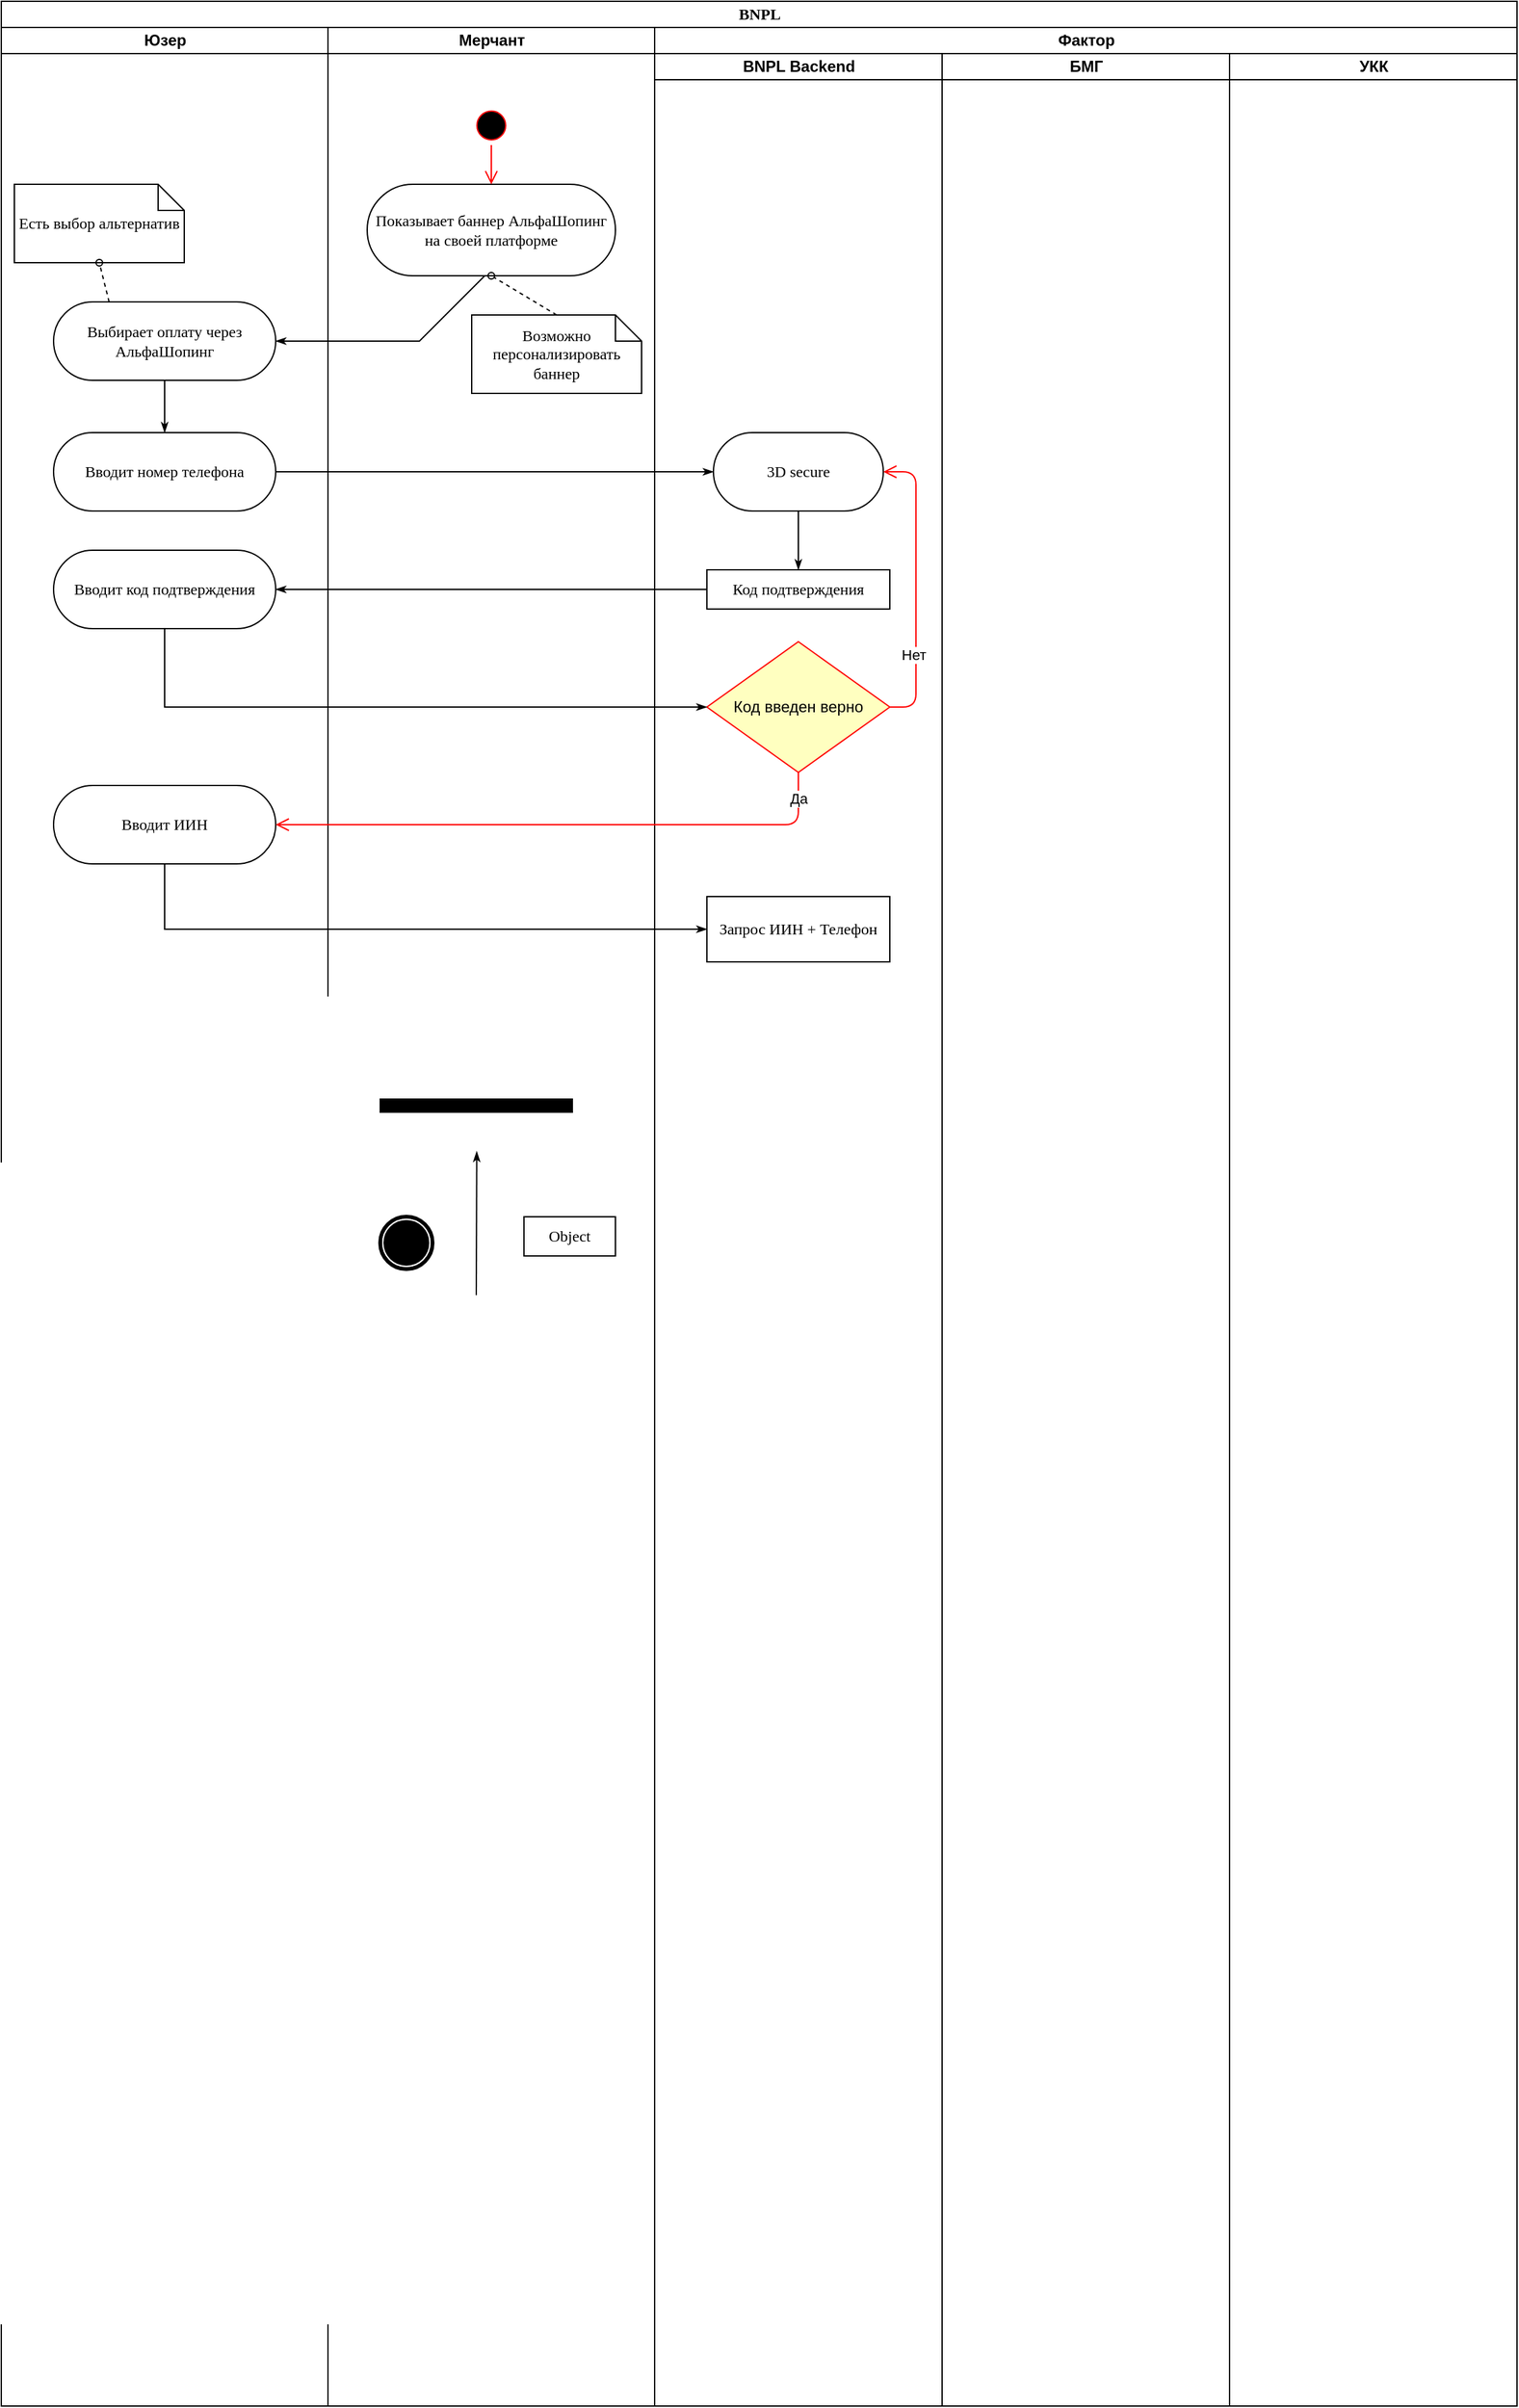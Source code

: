 <mxfile version="14.9.7" type="github">
  <diagram name="Page-1" id="0783ab3e-0a74-02c8-0abd-f7b4e66b4bec">
    <mxGraphModel dx="1504" dy="644" grid="1" gridSize="10" guides="1" tooltips="1" connect="1" arrows="1" fold="1" page="1" pageScale="1" pageWidth="850" pageHeight="1100" background="none" math="0" shadow="0">
      <root>
        <mxCell id="0" />
        <mxCell id="1" parent="0" />
        <mxCell id="1c1d494c118603dd-1" value="BNPL" style="swimlane;html=1;childLayout=stackLayout;startSize=20;rounded=0;shadow=0;comic=0;labelBackgroundColor=none;strokeWidth=1;fontFamily=Verdana;fontSize=12;align=center;" parent="1" vertex="1">
          <mxGeometry x="40" y="20" width="1160" height="1840" as="geometry" />
        </mxCell>
        <mxCell id="1c1d494c118603dd-2" value="Юзер" style="swimlane;html=1;startSize=20;" parent="1c1d494c118603dd-1" vertex="1">
          <mxGeometry y="20" width="250" height="1820" as="geometry" />
        </mxCell>
        <mxCell id="1c1d494c118603dd-6" value="Выбирает оплату через АльфаШопинг" style="rounded=1;whiteSpace=wrap;html=1;shadow=0;comic=0;labelBackgroundColor=none;strokeWidth=1;fontFamily=Verdana;fontSize=12;align=center;arcSize=50;" parent="1c1d494c118603dd-2" vertex="1">
          <mxGeometry x="40" y="210" width="170" height="60" as="geometry" />
        </mxCell>
        <mxCell id="Rx35QmX60fOlnL7CrSn4-102" value="Есть выбор альтернатив" style="shape=note;whiteSpace=wrap;html=1;rounded=0;shadow=0;comic=0;labelBackgroundColor=none;strokeWidth=1;fontFamily=Verdana;fontSize=12;align=center;size=20;" vertex="1" parent="1c1d494c118603dd-2">
          <mxGeometry x="10" y="120" width="130" height="60" as="geometry" />
        </mxCell>
        <mxCell id="Rx35QmX60fOlnL7CrSn4-103" style="edgeStyle=none;rounded=0;html=1;labelBackgroundColor=none;startArrow=none;startFill=0;startSize=5;endArrow=oval;endFill=0;endSize=5;jettySize=auto;orthogonalLoop=1;strokeWidth=1;fontFamily=Verdana;fontSize=12;dashed=1;entryX=0.5;entryY=1;entryDx=0;entryDy=0;exitX=0.25;exitY=0;exitDx=0;exitDy=0;entryPerimeter=0;" edge="1" parent="1c1d494c118603dd-2" source="1c1d494c118603dd-6" target="Rx35QmX60fOlnL7CrSn4-102">
          <mxGeometry relative="1" as="geometry">
            <mxPoint x="170" y="190" as="sourcePoint" />
            <mxPoint x="120" y="160" as="targetPoint" />
          </mxGeometry>
        </mxCell>
        <mxCell id="Rx35QmX60fOlnL7CrSn4-107" value="Вводит номер телефона" style="rounded=1;whiteSpace=wrap;html=1;shadow=0;comic=0;labelBackgroundColor=none;strokeWidth=1;fontFamily=Verdana;fontSize=12;align=center;arcSize=50;" vertex="1" parent="1c1d494c118603dd-2">
          <mxGeometry x="40" y="310" width="170" height="60" as="geometry" />
        </mxCell>
        <mxCell id="1c1d494c118603dd-34" style="edgeStyle=none;rounded=0;html=1;labelBackgroundColor=none;startArrow=none;startFill=0;startSize=5;endArrow=classicThin;endFill=1;endSize=5;jettySize=auto;orthogonalLoop=1;strokeWidth=1;fontFamily=Verdana;fontSize=12;entryX=0.5;entryY=0;entryDx=0;entryDy=0;" parent="1c1d494c118603dd-2" source="1c1d494c118603dd-6" target="Rx35QmX60fOlnL7CrSn4-107" edge="1">
          <mxGeometry relative="1" as="geometry">
            <mxPoint x="125" y="320" as="targetPoint" />
          </mxGeometry>
        </mxCell>
        <mxCell id="Rx35QmX60fOlnL7CrSn4-122" value="Вводит ИИН" style="rounded=1;whiteSpace=wrap;html=1;shadow=0;comic=0;labelBackgroundColor=none;strokeWidth=1;fontFamily=Verdana;fontSize=12;align=center;arcSize=50;" vertex="1" parent="1c1d494c118603dd-2">
          <mxGeometry x="40" y="580" width="170" height="60" as="geometry" />
        </mxCell>
        <mxCell id="Rx35QmX60fOlnL7CrSn4-126" value="Вводит код подтверждения" style="rounded=1;whiteSpace=wrap;html=1;shadow=0;comic=0;labelBackgroundColor=none;strokeWidth=1;fontFamily=Verdana;fontSize=12;align=center;arcSize=50;" vertex="1" parent="1c1d494c118603dd-2">
          <mxGeometry x="40" y="400" width="170" height="60" as="geometry" />
        </mxCell>
        <mxCell id="1c1d494c118603dd-3" value="Мерчант" style="swimlane;html=1;startSize=20;" parent="1c1d494c118603dd-1" vertex="1">
          <mxGeometry x="250" y="20" width="250" height="1820" as="geometry" />
        </mxCell>
        <mxCell id="1c1d494c118603dd-39" style="edgeStyle=none;rounded=0;html=1;labelBackgroundColor=none;startArrow=none;startFill=0;startSize=5;endArrow=classicThin;endFill=1;endSize=5;jettySize=auto;orthogonalLoop=1;strokeWidth=1;fontFamily=Verdana;fontSize=12" parent="1c1d494c118603dd-3" edge="1">
          <mxGeometry relative="1" as="geometry">
            <mxPoint x="113.5" y="970" as="sourcePoint" />
            <mxPoint x="113.85" y="860" as="targetPoint" />
          </mxGeometry>
        </mxCell>
        <mxCell id="1c1d494c118603dd-12" value="" style="whiteSpace=wrap;html=1;rounded=0;shadow=0;comic=0;labelBackgroundColor=none;strokeWidth=1;fillColor=#000000;fontFamily=Verdana;fontSize=12;align=center;rotation=0;" parent="1c1d494c118603dd-3" vertex="1">
          <mxGeometry x="40" y="820" width="147" height="10" as="geometry" />
        </mxCell>
        <mxCell id="Rx35QmX60fOlnL7CrSn4-75" value="" style="shape=mxgraph.bpmn.shape;html=1;verticalLabelPosition=bottom;labelBackgroundColor=#ffffff;verticalAlign=top;perimeter=ellipsePerimeter;outline=end;symbol=terminate;rounded=0;shadow=0;comic=0;strokeWidth=1;fontFamily=Verdana;fontSize=12;align=center;" vertex="1" parent="1c1d494c118603dd-3">
          <mxGeometry x="40" y="910" width="40" height="40" as="geometry" />
        </mxCell>
        <mxCell id="Rx35QmX60fOlnL7CrSn4-98" value="Показывает баннер АльфаШопинг на своей платформе" style="rounded=1;whiteSpace=wrap;html=1;shadow=0;comic=0;labelBackgroundColor=none;strokeWidth=1;fontFamily=Verdana;fontSize=12;align=center;arcSize=50;" vertex="1" parent="1c1d494c118603dd-3">
          <mxGeometry x="30" y="120" width="190" height="70" as="geometry" />
        </mxCell>
        <mxCell id="Rx35QmX60fOlnL7CrSn4-99" value="Возможно персонализировать баннер" style="shape=note;whiteSpace=wrap;html=1;rounded=0;shadow=0;comic=0;labelBackgroundColor=none;strokeWidth=1;fontFamily=Verdana;fontSize=12;align=center;size=20;" vertex="1" parent="1c1d494c118603dd-3">
          <mxGeometry x="110" y="220" width="130" height="60" as="geometry" />
        </mxCell>
        <mxCell id="Rx35QmX60fOlnL7CrSn4-100" style="edgeStyle=none;rounded=0;html=1;labelBackgroundColor=none;startArrow=none;startFill=0;startSize=5;endArrow=oval;endFill=0;endSize=5;jettySize=auto;orthogonalLoop=1;strokeWidth=1;fontFamily=Verdana;fontSize=12;dashed=1;entryX=0.5;entryY=1;entryDx=0;entryDy=0;exitX=0.5;exitY=0;exitDx=0;exitDy=0;exitPerimeter=0;" edge="1" parent="1c1d494c118603dd-3" source="Rx35QmX60fOlnL7CrSn4-99" target="Rx35QmX60fOlnL7CrSn4-98">
          <mxGeometry relative="1" as="geometry">
            <mxPoint x="-147.361" y="278" as="sourcePoint" />
            <mxPoint x="-121.528" y="260" as="targetPoint" />
          </mxGeometry>
        </mxCell>
        <mxCell id="Rx35QmX60fOlnL7CrSn4-138" value="" style="ellipse;html=1;shape=startState;fillColor=#000000;strokeColor=#ff0000;" vertex="1" parent="1c1d494c118603dd-3">
          <mxGeometry x="110" y="60" width="30" height="30" as="geometry" />
        </mxCell>
        <mxCell id="Rx35QmX60fOlnL7CrSn4-139" value="" style="edgeStyle=orthogonalEdgeStyle;html=1;verticalAlign=bottom;endArrow=open;endSize=8;strokeColor=#ff0000;entryX=0.5;entryY=0;entryDx=0;entryDy=0;" edge="1" source="Rx35QmX60fOlnL7CrSn4-138" parent="1c1d494c118603dd-3" target="Rx35QmX60fOlnL7CrSn4-98">
          <mxGeometry relative="1" as="geometry">
            <mxPoint x="175" y="120" as="targetPoint" />
          </mxGeometry>
        </mxCell>
        <mxCell id="1c1d494c118603dd-4" value="Фактор" style="swimlane;html=1;startSize=20;" parent="1c1d494c118603dd-1" vertex="1">
          <mxGeometry x="500" y="20" width="660" height="1820" as="geometry" />
        </mxCell>
        <mxCell id="Rx35QmX60fOlnL7CrSn4-59" value="BNPL Backend" style="swimlane;html=1;startSize=20;" vertex="1" parent="1c1d494c118603dd-4">
          <mxGeometry y="20" width="220" height="1800" as="geometry" />
        </mxCell>
        <mxCell id="Rx35QmX60fOlnL7CrSn4-118" value="3D secure" style="rounded=1;whiteSpace=wrap;html=1;shadow=0;comic=0;labelBackgroundColor=none;strokeWidth=1;fontFamily=Verdana;fontSize=12;align=center;arcSize=50;" vertex="1" parent="Rx35QmX60fOlnL7CrSn4-59">
          <mxGeometry x="45" y="290" width="130" height="60" as="geometry" />
        </mxCell>
        <mxCell id="Rx35QmX60fOlnL7CrSn4-123" value="Код подтверждения" style="rounded=0;whiteSpace=wrap;html=1;shadow=0;comic=0;labelBackgroundColor=none;strokeWidth=1;fontFamily=Verdana;fontSize=12;align=center;arcSize=50;" vertex="1" parent="Rx35QmX60fOlnL7CrSn4-59">
          <mxGeometry x="40" y="395" width="140" height="30" as="geometry" />
        </mxCell>
        <mxCell id="Rx35QmX60fOlnL7CrSn4-124" style="edgeStyle=none;rounded=0;html=1;labelBackgroundColor=none;startArrow=none;startFill=0;startSize=5;endArrow=classicThin;endFill=1;endSize=5;jettySize=auto;orthogonalLoop=1;strokeWidth=1;fontFamily=Verdana;fontSize=12;entryX=0.5;entryY=0;entryDx=0;entryDy=0;exitX=0.5;exitY=1;exitDx=0;exitDy=0;" edge="1" parent="Rx35QmX60fOlnL7CrSn4-59" source="Rx35QmX60fOlnL7CrSn4-118" target="Rx35QmX60fOlnL7CrSn4-123">
          <mxGeometry relative="1" as="geometry">
            <mxPoint x="-365.0" y="260" as="sourcePoint" />
            <mxPoint x="-365.0" y="300" as="targetPoint" />
            <Array as="points" />
          </mxGeometry>
        </mxCell>
        <mxCell id="Rx35QmX60fOlnL7CrSn4-131" value="Запрос ИИН + Телефон" style="rounded=0;whiteSpace=wrap;html=1;shadow=0;comic=0;labelBackgroundColor=none;strokeWidth=1;fontFamily=Verdana;fontSize=12;align=center;arcSize=50;" vertex="1" parent="Rx35QmX60fOlnL7CrSn4-59">
          <mxGeometry x="40" y="645" width="140" height="50" as="geometry" />
        </mxCell>
        <mxCell id="Rx35QmX60fOlnL7CrSn4-141" value="Код введен верно" style="rhombus;whiteSpace=wrap;html=1;fillColor=#ffffc0;strokeColor=#ff0000;" vertex="1" parent="Rx35QmX60fOlnL7CrSn4-59">
          <mxGeometry x="40" y="450" width="140" height="100" as="geometry" />
        </mxCell>
        <mxCell id="Rx35QmX60fOlnL7CrSn4-142" value="" style="edgeStyle=orthogonalEdgeStyle;html=1;align=left;verticalAlign=bottom;endArrow=open;endSize=8;strokeColor=#ff0000;entryX=1;entryY=0.5;entryDx=0;entryDy=0;exitX=1;exitY=0.5;exitDx=0;exitDy=0;" edge="1" source="Rx35QmX60fOlnL7CrSn4-141" parent="Rx35QmX60fOlnL7CrSn4-59" target="Rx35QmX60fOlnL7CrSn4-118">
          <mxGeometry x="-0.556" y="30" relative="1" as="geometry">
            <mxPoint x="265" y="510" as="targetPoint" />
            <Array as="points">
              <mxPoint x="200" y="500" />
              <mxPoint x="200" y="320" />
            </Array>
            <mxPoint y="-1" as="offset" />
          </mxGeometry>
        </mxCell>
        <mxCell id="Rx35QmX60fOlnL7CrSn4-146" value="Нет" style="edgeLabel;html=1;align=center;verticalAlign=middle;resizable=0;points=[];" vertex="1" connectable="0" parent="Rx35QmX60fOlnL7CrSn4-142">
          <mxGeometry x="0.184" y="2" relative="1" as="geometry">
            <mxPoint y="73" as="offset" />
          </mxGeometry>
        </mxCell>
        <mxCell id="Rx35QmX60fOlnL7CrSn4-87" value="БМГ" style="swimlane;html=1;startSize=20;" vertex="1" parent="1c1d494c118603dd-4">
          <mxGeometry x="220" y="20" width="220" height="1800" as="geometry" />
        </mxCell>
        <mxCell id="Rx35QmX60fOlnL7CrSn4-119" style="edgeStyle=none;rounded=0;html=1;labelBackgroundColor=none;startArrow=none;startFill=0;startSize=5;endArrow=classicThin;endFill=1;endSize=5;jettySize=auto;orthogonalLoop=1;strokeWidth=1;fontFamily=Verdana;fontSize=12;entryX=0;entryY=0.5;entryDx=0;entryDy=0;exitX=1;exitY=0.5;exitDx=0;exitDy=0;" edge="1" parent="1c1d494c118603dd-1" source="Rx35QmX60fOlnL7CrSn4-107" target="Rx35QmX60fOlnL7CrSn4-118">
          <mxGeometry relative="1" as="geometry">
            <mxPoint x="135.0" y="300" as="sourcePoint" />
            <mxPoint x="135.0" y="340" as="targetPoint" />
          </mxGeometry>
        </mxCell>
        <mxCell id="Rx35QmX60fOlnL7CrSn4-125" style="edgeStyle=none;rounded=0;html=1;labelBackgroundColor=none;startArrow=none;startFill=0;startSize=5;endArrow=classicThin;endFill=1;endSize=5;jettySize=auto;orthogonalLoop=1;strokeWidth=1;fontFamily=Verdana;fontSize=12;exitX=0;exitY=0.5;exitDx=0;exitDy=0;entryX=1;entryY=0.5;entryDx=0;entryDy=0;" edge="1" parent="1c1d494c118603dd-1" source="Rx35QmX60fOlnL7CrSn4-123" target="Rx35QmX60fOlnL7CrSn4-126">
          <mxGeometry relative="1" as="geometry">
            <mxPoint x="620" y="400" as="sourcePoint" />
            <mxPoint x="200" y="435" as="targetPoint" />
            <Array as="points" />
          </mxGeometry>
        </mxCell>
        <mxCell id="Rx35QmX60fOlnL7CrSn4-130" style="edgeStyle=none;rounded=0;html=1;labelBackgroundColor=none;startArrow=none;startFill=0;startSize=5;endArrow=classicThin;endFill=1;endSize=5;jettySize=auto;orthogonalLoop=1;strokeWidth=1;fontFamily=Verdana;fontSize=12;exitX=0.5;exitY=1;exitDx=0;exitDy=0;entryX=0;entryY=0.5;entryDx=0;entryDy=0;" edge="1" parent="1c1d494c118603dd-1" source="Rx35QmX60fOlnL7CrSn4-122" target="Rx35QmX60fOlnL7CrSn4-131">
          <mxGeometry relative="1" as="geometry">
            <mxPoint x="220.0" y="370" as="sourcePoint" />
            <mxPoint x="530" y="560" as="targetPoint" />
            <Array as="points">
              <mxPoint x="125" y="710" />
            </Array>
          </mxGeometry>
        </mxCell>
        <mxCell id="Rx35QmX60fOlnL7CrSn4-129" style="edgeStyle=none;rounded=0;html=1;labelBackgroundColor=none;startArrow=none;startFill=0;startSize=5;endArrow=classicThin;endFill=1;endSize=5;jettySize=auto;orthogonalLoop=1;strokeWidth=1;fontFamily=Verdana;fontSize=12;exitX=0.5;exitY=1;exitDx=0;exitDy=0;entryX=0;entryY=0.5;entryDx=0;entryDy=0;" edge="1" parent="1c1d494c118603dd-1" source="Rx35QmX60fOlnL7CrSn4-126" target="Rx35QmX60fOlnL7CrSn4-141">
          <mxGeometry relative="1" as="geometry">
            <mxPoint x="135.0" y="300" as="sourcePoint" />
            <mxPoint x="460" y="540" as="targetPoint" />
            <Array as="points">
              <mxPoint x="125" y="540" />
            </Array>
          </mxGeometry>
        </mxCell>
        <mxCell id="Rx35QmX60fOlnL7CrSn4-143" value="" style="edgeStyle=orthogonalEdgeStyle;html=1;align=left;verticalAlign=top;endArrow=open;endSize=8;strokeColor=#ff0000;entryX=1;entryY=0.5;entryDx=0;entryDy=0;" edge="1" source="Rx35QmX60fOlnL7CrSn4-141" parent="1c1d494c118603dd-1" target="Rx35QmX60fOlnL7CrSn4-122">
          <mxGeometry x="0.274" y="45" relative="1" as="geometry">
            <mxPoint x="550" y="650" as="targetPoint" />
            <Array as="points">
              <mxPoint x="610" y="630" />
            </Array>
            <mxPoint as="offset" />
          </mxGeometry>
        </mxCell>
        <mxCell id="Rx35QmX60fOlnL7CrSn4-147" value="Да" style="edgeLabel;html=1;align=center;verticalAlign=middle;resizable=0;points=[];" vertex="1" connectable="0" parent="Rx35QmX60fOlnL7CrSn4-143">
          <mxGeometry x="-0.148" y="3" relative="1" as="geometry">
            <mxPoint x="147" y="-23" as="offset" />
          </mxGeometry>
        </mxCell>
        <mxCell id="Rx35QmX60fOlnL7CrSn4-92" value="УКК" style="swimlane;html=1;startSize=20;" vertex="1" parent="1">
          <mxGeometry x="980" y="60" width="220" height="1800" as="geometry" />
        </mxCell>
        <mxCell id="Rx35QmX60fOlnL7CrSn4-104" style="edgeStyle=none;rounded=0;html=1;labelBackgroundColor=none;startArrow=none;startFill=0;startSize=5;endArrow=classicThin;endFill=1;endSize=5;jettySize=auto;orthogonalLoop=1;strokeWidth=1;fontFamily=Verdana;fontSize=12;entryX=1;entryY=0.5;entryDx=0;entryDy=0;" edge="1" parent="1" target="1c1d494c118603dd-6">
          <mxGeometry relative="1" as="geometry">
            <mxPoint x="410" y="230" as="sourcePoint" />
            <mxPoint x="202.805" y="480" as="targetPoint" />
            <Array as="points">
              <mxPoint x="360" y="280" />
            </Array>
          </mxGeometry>
        </mxCell>
        <mxCell id="Rx35QmX60fOlnL7CrSn4-105" value="Object" style="rounded=0;whiteSpace=wrap;html=1;shadow=0;comic=0;labelBackgroundColor=none;strokeWidth=1;fontFamily=Verdana;fontSize=12;align=center;arcSize=50;" vertex="1" parent="1">
          <mxGeometry x="440" y="950" width="70" height="30" as="geometry" />
        </mxCell>
      </root>
    </mxGraphModel>
  </diagram>
</mxfile>
